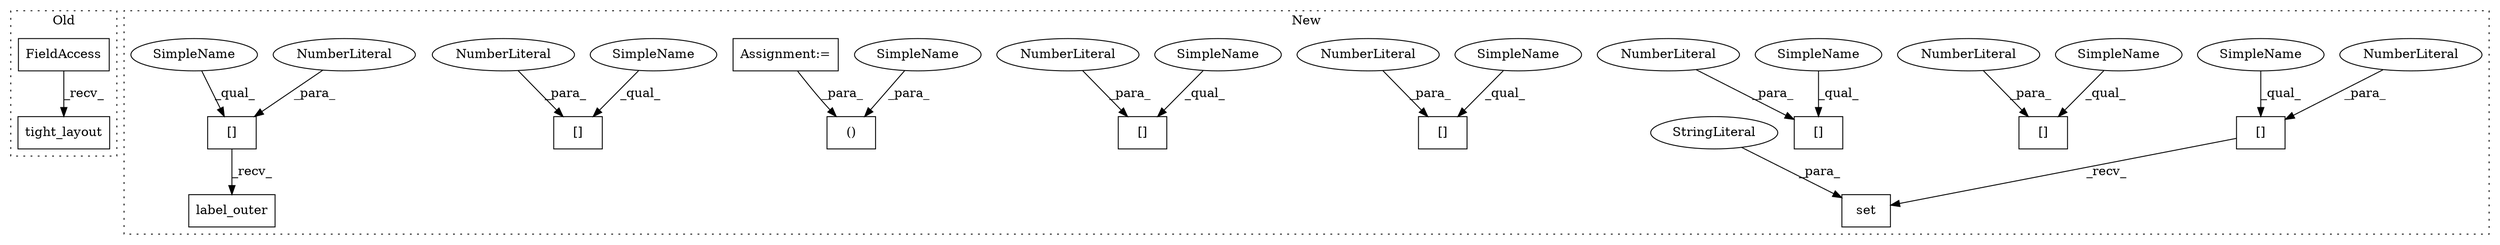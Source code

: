 digraph G {
subgraph cluster0 {
1 [label="tight_layout" a="32" s="838" l="14" shape="box"];
3 [label="FieldAccess" a="22" s="820" l="10" shape="box"];
label = "Old";
style="dotted";
}
subgraph cluster1 {
2 [label="set" a="32" s="1701,1717" l="4,1" shape="box"];
4 [label="StringLiteral" a="45" s="1705" l="12" shape="ellipse"];
5 [label="[]" a="2" s="1695,1699" l="3,1" shape="box"];
6 [label="NumberLiteral" a="34" s="1698" l="1" shape="ellipse"];
7 [label="[]" a="2" s="1497,1501" l="3,1" shape="box"];
8 [label="()" a="106" s="612" l="18" shape="box"];
9 [label="NumberLiteral" a="34" s="1500" l="1" shape="ellipse"];
10 [label="[]" a="2" s="1683,1687" l="3,1" shape="box"];
11 [label="NumberLiteral" a="34" s="1686" l="1" shape="ellipse"];
12 [label="[]" a="2" s="1529,1533" l="3,1" shape="box"];
13 [label="NumberLiteral" a="34" s="1532" l="1" shape="ellipse"];
14 [label="[]" a="2" s="1724,1728" l="3,1" shape="box"];
15 [label="NumberLiteral" a="34" s="1727" l="1" shape="ellipse"];
16 [label="[]" a="2" s="1890,1894" l="3,1" shape="box"];
17 [label="NumberLiteral" a="34" s="1893" l="1" shape="ellipse"];
18 [label="[]" a="2" s="1878,1882" l="3,1" shape="box"];
19 [label="NumberLiteral" a="34" s="1881" l="1" shape="ellipse"];
20 [label="label_outer" a="32" s="1730" l="13" shape="box"];
21 [label="Assignment:=" a="7" s="188" l="3" shape="box"];
22 [label="SimpleName" a="42" s="1878" l="2" shape="ellipse"];
23 [label="SimpleName" a="42" s="1683" l="2" shape="ellipse"];
24 [label="SimpleName" a="42" s="628" l="2" shape="ellipse"];
25 [label="SimpleName" a="42" s="1497" l="2" shape="ellipse"];
26 [label="SimpleName" a="42" s="1890" l="2" shape="ellipse"];
27 [label="SimpleName" a="42" s="1695" l="2" shape="ellipse"];
28 [label="SimpleName" a="42" s="1724" l="2" shape="ellipse"];
29 [label="SimpleName" a="42" s="1529" l="2" shape="ellipse"];
label = "New";
style="dotted";
}
3 -> 1 [label="_recv_"];
4 -> 2 [label="_para_"];
5 -> 2 [label="_recv_"];
6 -> 5 [label="_para_"];
9 -> 7 [label="_para_"];
11 -> 10 [label="_para_"];
13 -> 12 [label="_para_"];
14 -> 20 [label="_recv_"];
15 -> 14 [label="_para_"];
17 -> 16 [label="_para_"];
19 -> 18 [label="_para_"];
21 -> 8 [label="_para_"];
22 -> 18 [label="_qual_"];
23 -> 10 [label="_qual_"];
24 -> 8 [label="_para_"];
25 -> 7 [label="_qual_"];
26 -> 16 [label="_qual_"];
27 -> 5 [label="_qual_"];
28 -> 14 [label="_qual_"];
29 -> 12 [label="_qual_"];
}